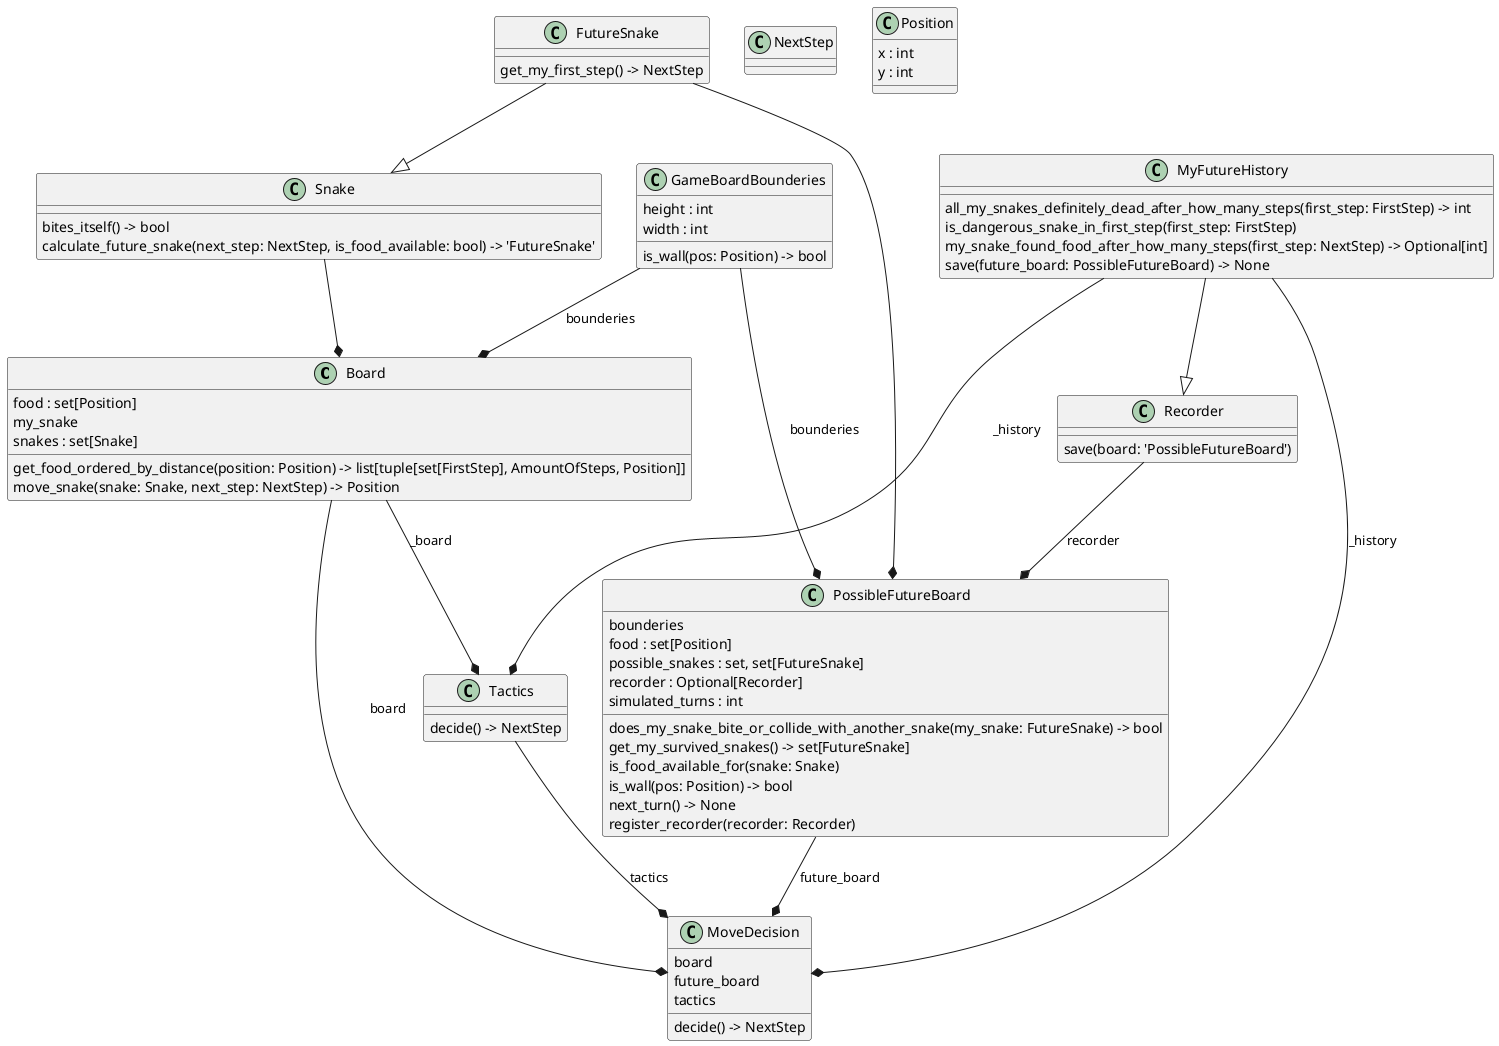 @startuml classes
set namespaceSeparator none
class "Board" as battle_snake.entities.Board {
  food : set[Position]
  my_snake
  snakes : set[Snake]
  get_food_ordered_by_distance(position: Position) -> list[tuple[set[FirstStep], AmountOfSteps, Position]]
  move_snake(snake: Snake, next_step: NextStep) -> Position
}
class "FutureSnake" as battle_snake.entities.FutureSnake {
  get_my_first_step() -> NextStep
}
class "GameBoardBounderies" as battle_snake.entities.GameBoardBounderies {
  height : int
  width : int
  is_wall(pos: Position) -> bool
}
class "MoveDecision" as battle_snake.interactor.MoveDecision {
  board
  future_board
  tactics
  decide() -> NextStep
}
class "MyFutureHistory" as battle_snake.interactor.MyFutureHistory {
  all_my_snakes_definitely_dead_after_how_many_steps(first_step: FirstStep) -> int
  is_dangerous_snake_in_first_step(first_step: FirstStep)
  my_snake_found_food_after_how_many_steps(first_step: NextStep) -> Optional[int]
  save(future_board: PossibleFutureBoard) -> None
}
class "NextStep" as battle_snake.entities.NextStep {
}
class "Position" as battle_snake.entities.Position {
  x : int
  y : int
}
class "PossibleFutureBoard" as battle_snake.entities.PossibleFutureBoard {
  bounderies
  food : set[Position]
  possible_snakes : set, set[FutureSnake]
  recorder : Optional[Recorder]
  simulated_turns : int
  does_my_snake_bite_or_collide_with_another_snake(my_snake: FutureSnake) -> bool
  get_my_survived_snakes() -> set[FutureSnake]
  is_food_available_for(snake: Snake)
  is_wall(pos: Position) -> bool
  next_turn() -> None
  register_recorder(recorder: Recorder)
}
class "Recorder" as battle_snake.entities.Recorder {
  save(board: 'PossibleFutureBoard')
}
class "Snake" as battle_snake.entities.Snake {
  bites_itself() -> bool
  calculate_future_snake(next_step: NextStep, is_food_available: bool) -> 'FutureSnake'
}

class "Tactics" as battle_snake.interactor.Tactics {
  decide() -> NextStep
}
battle_snake.entities.FutureSnake --|> battle_snake.entities.Snake
battle_snake.interactor.MyFutureHistory --|> battle_snake.entities.Recorder
battle_snake.entities.Board --* battle_snake.interactor.MoveDecision : board
battle_snake.entities.Board --* battle_snake.interactor.Tactics : _board
battle_snake.entities.GameBoardBounderies --* battle_snake.entities.PossibleFutureBoard : bounderies
battle_snake.entities.GameBoardBounderies --* battle_snake.entities.Board : bounderies
battle_snake.entities.PossibleFutureBoard --* battle_snake.interactor.MoveDecision : future_board
battle_snake.entities.Recorder --* battle_snake.entities.PossibleFutureBoard : recorder
battle_snake.entities.Snake --* battle_snake.entities.Board 
battle_snake.entities.FutureSnake --* battle_snake.entities.PossibleFutureBoard 
battle_snake.interactor.MyFutureHistory --* battle_snake.interactor.MoveDecision : _history
battle_snake.interactor.MyFutureHistory --* battle_snake.interactor.Tactics : _history
battle_snake.interactor.Tactics --* battle_snake.interactor.MoveDecision : tactics
@enduml
